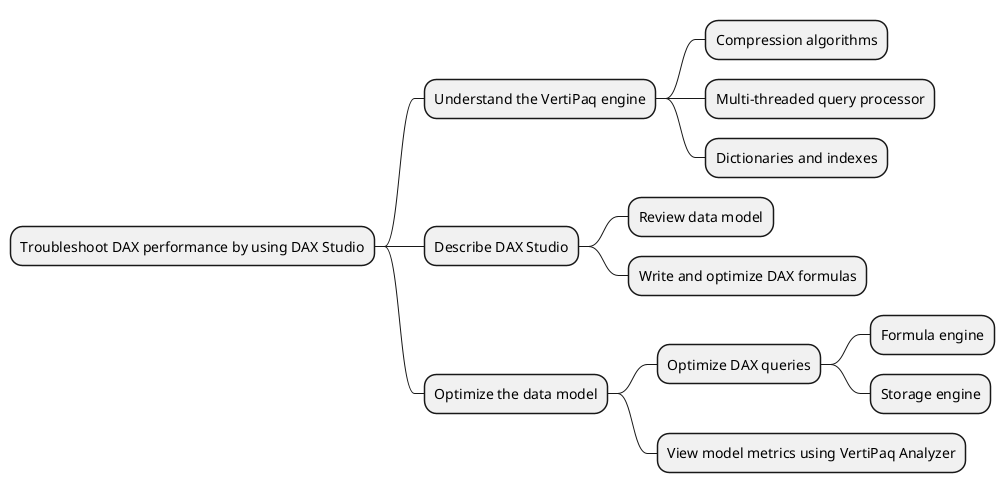 @startmindmap
* Troubleshoot DAX performance by using DAX Studio
** Understand the VertiPaq engine
*** Compression algorithms
*** Multi-threaded query processor
*** Dictionaries and indexes
** Describe DAX Studio
*** Review data model
*** Write and optimize DAX formulas
** Optimize the data model
*** Optimize DAX queries
**** Formula engine
**** Storage engine
*** View model metrics using VertiPaq Analyzer
@endmindmap